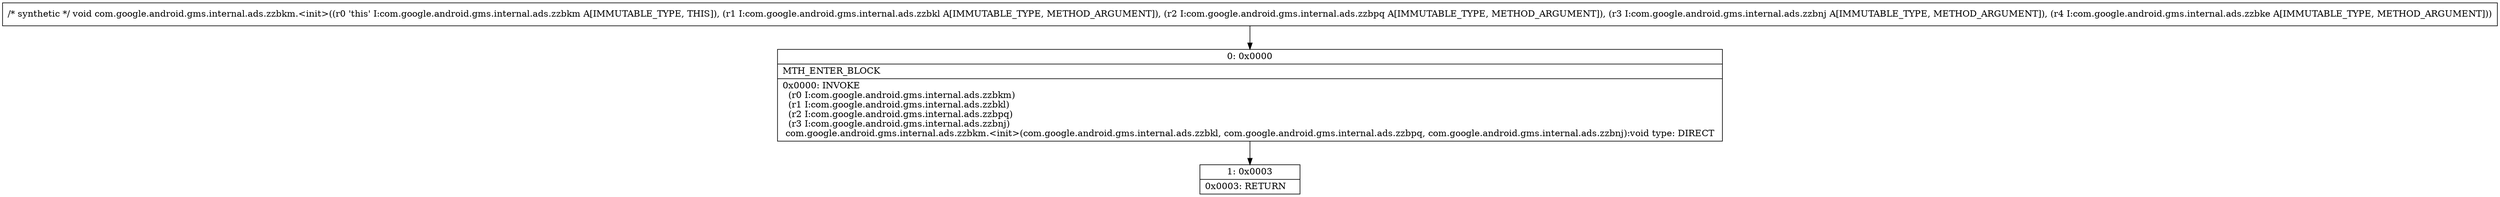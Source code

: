 digraph "CFG forcom.google.android.gms.internal.ads.zzbkm.\<init\>(Lcom\/google\/android\/gms\/internal\/ads\/zzbkl;Lcom\/google\/android\/gms\/internal\/ads\/zzbpq;Lcom\/google\/android\/gms\/internal\/ads\/zzbnj;Lcom\/google\/android\/gms\/internal\/ads\/zzbke;)V" {
Node_0 [shape=record,label="{0\:\ 0x0000|MTH_ENTER_BLOCK\l|0x0000: INVOKE  \l  (r0 I:com.google.android.gms.internal.ads.zzbkm)\l  (r1 I:com.google.android.gms.internal.ads.zzbkl)\l  (r2 I:com.google.android.gms.internal.ads.zzbpq)\l  (r3 I:com.google.android.gms.internal.ads.zzbnj)\l com.google.android.gms.internal.ads.zzbkm.\<init\>(com.google.android.gms.internal.ads.zzbkl, com.google.android.gms.internal.ads.zzbpq, com.google.android.gms.internal.ads.zzbnj):void type: DIRECT \l}"];
Node_1 [shape=record,label="{1\:\ 0x0003|0x0003: RETURN   \l}"];
MethodNode[shape=record,label="{\/* synthetic *\/ void com.google.android.gms.internal.ads.zzbkm.\<init\>((r0 'this' I:com.google.android.gms.internal.ads.zzbkm A[IMMUTABLE_TYPE, THIS]), (r1 I:com.google.android.gms.internal.ads.zzbkl A[IMMUTABLE_TYPE, METHOD_ARGUMENT]), (r2 I:com.google.android.gms.internal.ads.zzbpq A[IMMUTABLE_TYPE, METHOD_ARGUMENT]), (r3 I:com.google.android.gms.internal.ads.zzbnj A[IMMUTABLE_TYPE, METHOD_ARGUMENT]), (r4 I:com.google.android.gms.internal.ads.zzbke A[IMMUTABLE_TYPE, METHOD_ARGUMENT])) }"];
MethodNode -> Node_0;
Node_0 -> Node_1;
}

